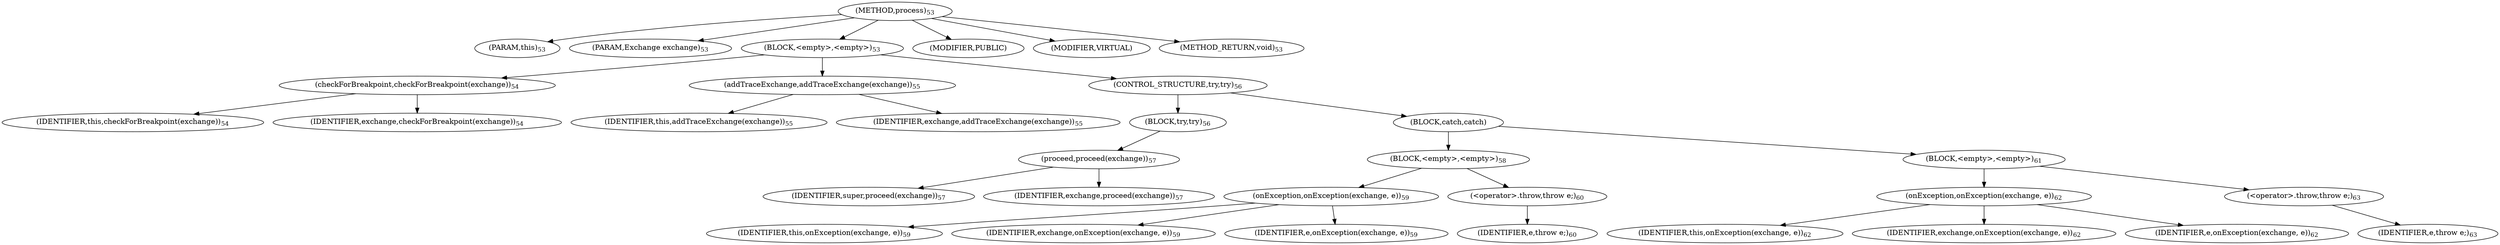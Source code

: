 digraph "process" {  
"107" [label = <(METHOD,process)<SUB>53</SUB>> ]
"9" [label = <(PARAM,this)<SUB>53</SUB>> ]
"108" [label = <(PARAM,Exchange exchange)<SUB>53</SUB>> ]
"109" [label = <(BLOCK,&lt;empty&gt;,&lt;empty&gt;)<SUB>53</SUB>> ]
"110" [label = <(checkForBreakpoint,checkForBreakpoint(exchange))<SUB>54</SUB>> ]
"8" [label = <(IDENTIFIER,this,checkForBreakpoint(exchange))<SUB>54</SUB>> ]
"111" [label = <(IDENTIFIER,exchange,checkForBreakpoint(exchange))<SUB>54</SUB>> ]
"112" [label = <(addTraceExchange,addTraceExchange(exchange))<SUB>55</SUB>> ]
"10" [label = <(IDENTIFIER,this,addTraceExchange(exchange))<SUB>55</SUB>> ]
"113" [label = <(IDENTIFIER,exchange,addTraceExchange(exchange))<SUB>55</SUB>> ]
"114" [label = <(CONTROL_STRUCTURE,try,try)<SUB>56</SUB>> ]
"115" [label = <(BLOCK,try,try)<SUB>56</SUB>> ]
"116" [label = <(proceed,proceed(exchange))<SUB>57</SUB>> ]
"117" [label = <(IDENTIFIER,super,proceed(exchange))<SUB>57</SUB>> ]
"118" [label = <(IDENTIFIER,exchange,proceed(exchange))<SUB>57</SUB>> ]
"119" [label = <(BLOCK,catch,catch)> ]
"120" [label = <(BLOCK,&lt;empty&gt;,&lt;empty&gt;)<SUB>58</SUB>> ]
"121" [label = <(onException,onException(exchange, e))<SUB>59</SUB>> ]
"11" [label = <(IDENTIFIER,this,onException(exchange, e))<SUB>59</SUB>> ]
"122" [label = <(IDENTIFIER,exchange,onException(exchange, e))<SUB>59</SUB>> ]
"123" [label = <(IDENTIFIER,e,onException(exchange, e))<SUB>59</SUB>> ]
"124" [label = <(&lt;operator&gt;.throw,throw e;)<SUB>60</SUB>> ]
"125" [label = <(IDENTIFIER,e,throw e;)<SUB>60</SUB>> ]
"126" [label = <(BLOCK,&lt;empty&gt;,&lt;empty&gt;)<SUB>61</SUB>> ]
"127" [label = <(onException,onException(exchange, e))<SUB>62</SUB>> ]
"12" [label = <(IDENTIFIER,this,onException(exchange, e))<SUB>62</SUB>> ]
"128" [label = <(IDENTIFIER,exchange,onException(exchange, e))<SUB>62</SUB>> ]
"129" [label = <(IDENTIFIER,e,onException(exchange, e))<SUB>62</SUB>> ]
"130" [label = <(&lt;operator&gt;.throw,throw e;)<SUB>63</SUB>> ]
"131" [label = <(IDENTIFIER,e,throw e;)<SUB>63</SUB>> ]
"132" [label = <(MODIFIER,PUBLIC)> ]
"133" [label = <(MODIFIER,VIRTUAL)> ]
"134" [label = <(METHOD_RETURN,void)<SUB>53</SUB>> ]
  "107" -> "9" 
  "107" -> "108" 
  "107" -> "109" 
  "107" -> "132" 
  "107" -> "133" 
  "107" -> "134" 
  "109" -> "110" 
  "109" -> "112" 
  "109" -> "114" 
  "110" -> "8" 
  "110" -> "111" 
  "112" -> "10" 
  "112" -> "113" 
  "114" -> "115" 
  "114" -> "119" 
  "115" -> "116" 
  "116" -> "117" 
  "116" -> "118" 
  "119" -> "120" 
  "119" -> "126" 
  "120" -> "121" 
  "120" -> "124" 
  "121" -> "11" 
  "121" -> "122" 
  "121" -> "123" 
  "124" -> "125" 
  "126" -> "127" 
  "126" -> "130" 
  "127" -> "12" 
  "127" -> "128" 
  "127" -> "129" 
  "130" -> "131" 
}
